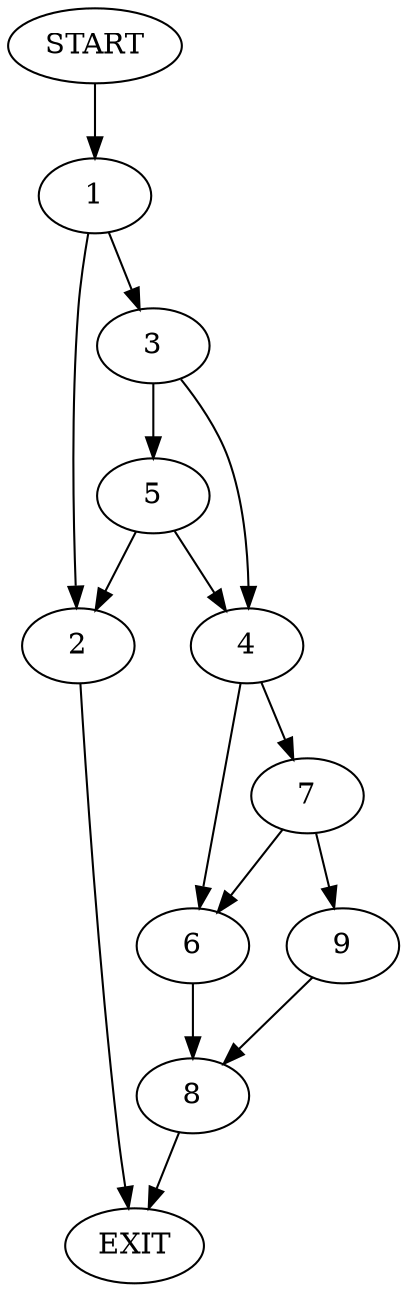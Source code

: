 digraph {
0 [label="START"]
10 [label="EXIT"]
0 -> 1
1 -> 2
1 -> 3
2 -> 10
3 -> 4
3 -> 5
4 -> 6
4 -> 7
5 -> 4
5 -> 2
6 -> 8
7 -> 6
7 -> 9
9 -> 8
8 -> 10
}
